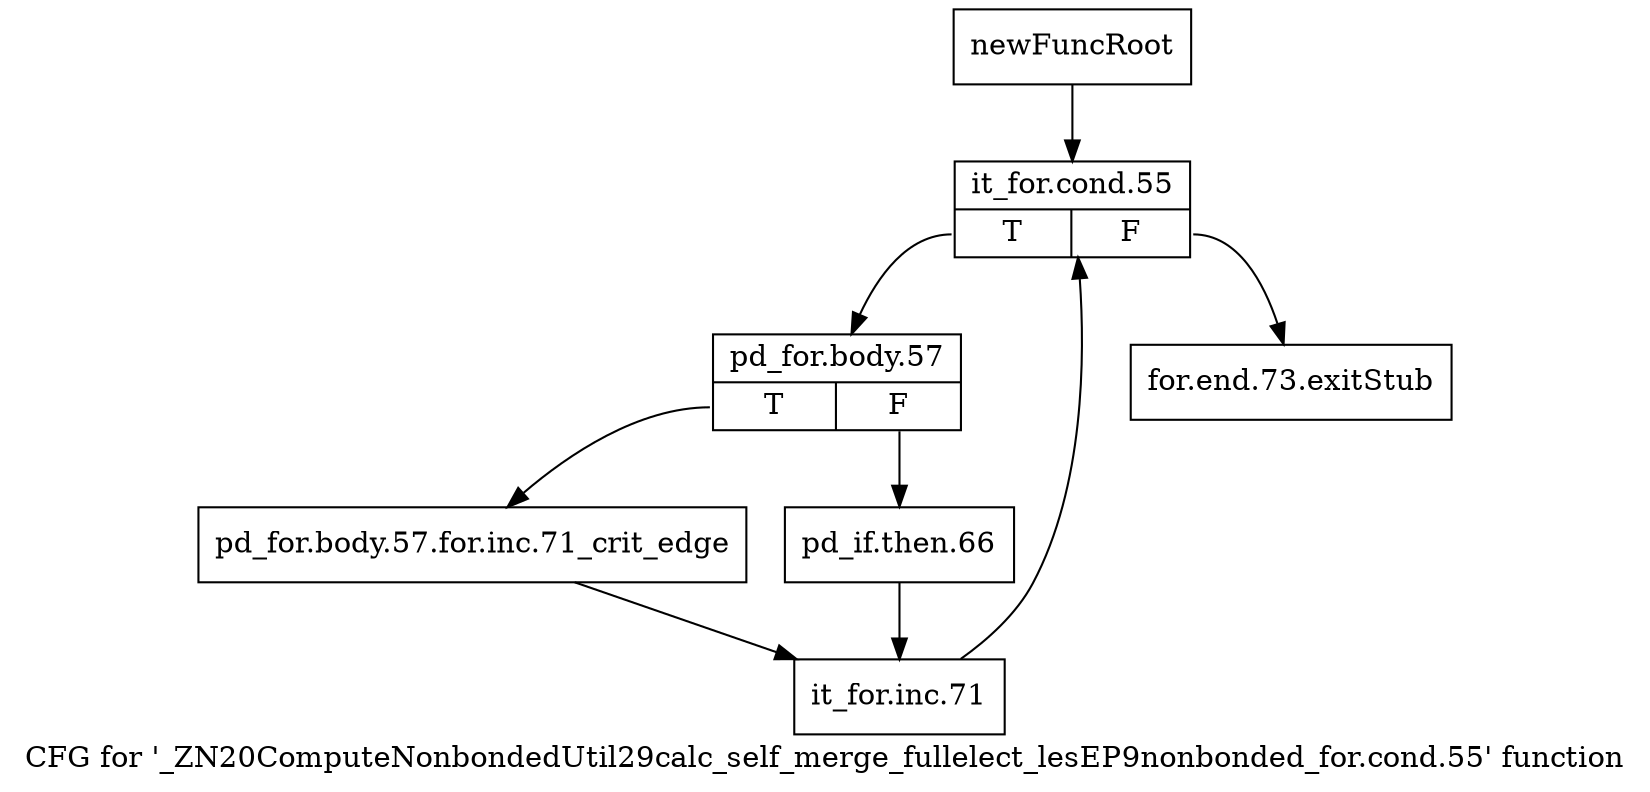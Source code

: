 digraph "CFG for '_ZN20ComputeNonbondedUtil29calc_self_merge_fullelect_lesEP9nonbonded_for.cond.55' function" {
	label="CFG for '_ZN20ComputeNonbondedUtil29calc_self_merge_fullelect_lesEP9nonbonded_for.cond.55' function";

	Node0x20ffb80 [shape=record,label="{newFuncRoot}"];
	Node0x20ffb80 -> Node0x20ffc20;
	Node0x20ffbd0 [shape=record,label="{for.end.73.exitStub}"];
	Node0x20ffc20 [shape=record,label="{it_for.cond.55|{<s0>T|<s1>F}}"];
	Node0x20ffc20:s0 -> Node0x20ffc70;
	Node0x20ffc20:s1 -> Node0x20ffbd0;
	Node0x20ffc70 [shape=record,label="{pd_for.body.57|{<s0>T|<s1>F}}"];
	Node0x20ffc70:s0 -> Node0x20ffd10;
	Node0x20ffc70:s1 -> Node0x20ffcc0;
	Node0x20ffcc0 [shape=record,label="{pd_if.then.66}"];
	Node0x20ffcc0 -> Node0x212ef40;
	Node0x20ffd10 [shape=record,label="{pd_for.body.57.for.inc.71_crit_edge}"];
	Node0x20ffd10 -> Node0x212ef40;
	Node0x212ef40 [shape=record,label="{it_for.inc.71}"];
	Node0x212ef40 -> Node0x20ffc20;
}
